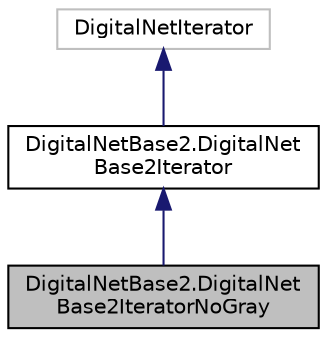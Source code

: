 digraph "DigitalNetBase2.DigitalNetBase2IteratorNoGray"
{
 // INTERACTIVE_SVG=YES
  bgcolor="transparent";
  edge [fontname="Helvetica",fontsize="10",labelfontname="Helvetica",labelfontsize="10"];
  node [fontname="Helvetica",fontsize="10",shape=record];
  Node0 [label="DigitalNetBase2.DigitalNet\lBase2IteratorNoGray",height=0.2,width=0.4,color="black", fillcolor="grey75", style="filled", fontcolor="black"];
  Node1 -> Node0 [dir="back",color="midnightblue",fontsize="10",style="solid",fontname="Helvetica"];
  Node1 [label="DigitalNetBase2.DigitalNet\lBase2Iterator",height=0.2,width=0.4,color="black",URL="$dd/de5/classumontreal_1_1ssj_1_1hups_1_1DigitalNetBase2_1_1DigitalNetBase2Iterator.html"];
  Node2 -> Node1 [dir="back",color="midnightblue",fontsize="10",style="solid",fontname="Helvetica"];
  Node2 [label="DigitalNetIterator",height=0.2,width=0.4,color="grey75"];
}
